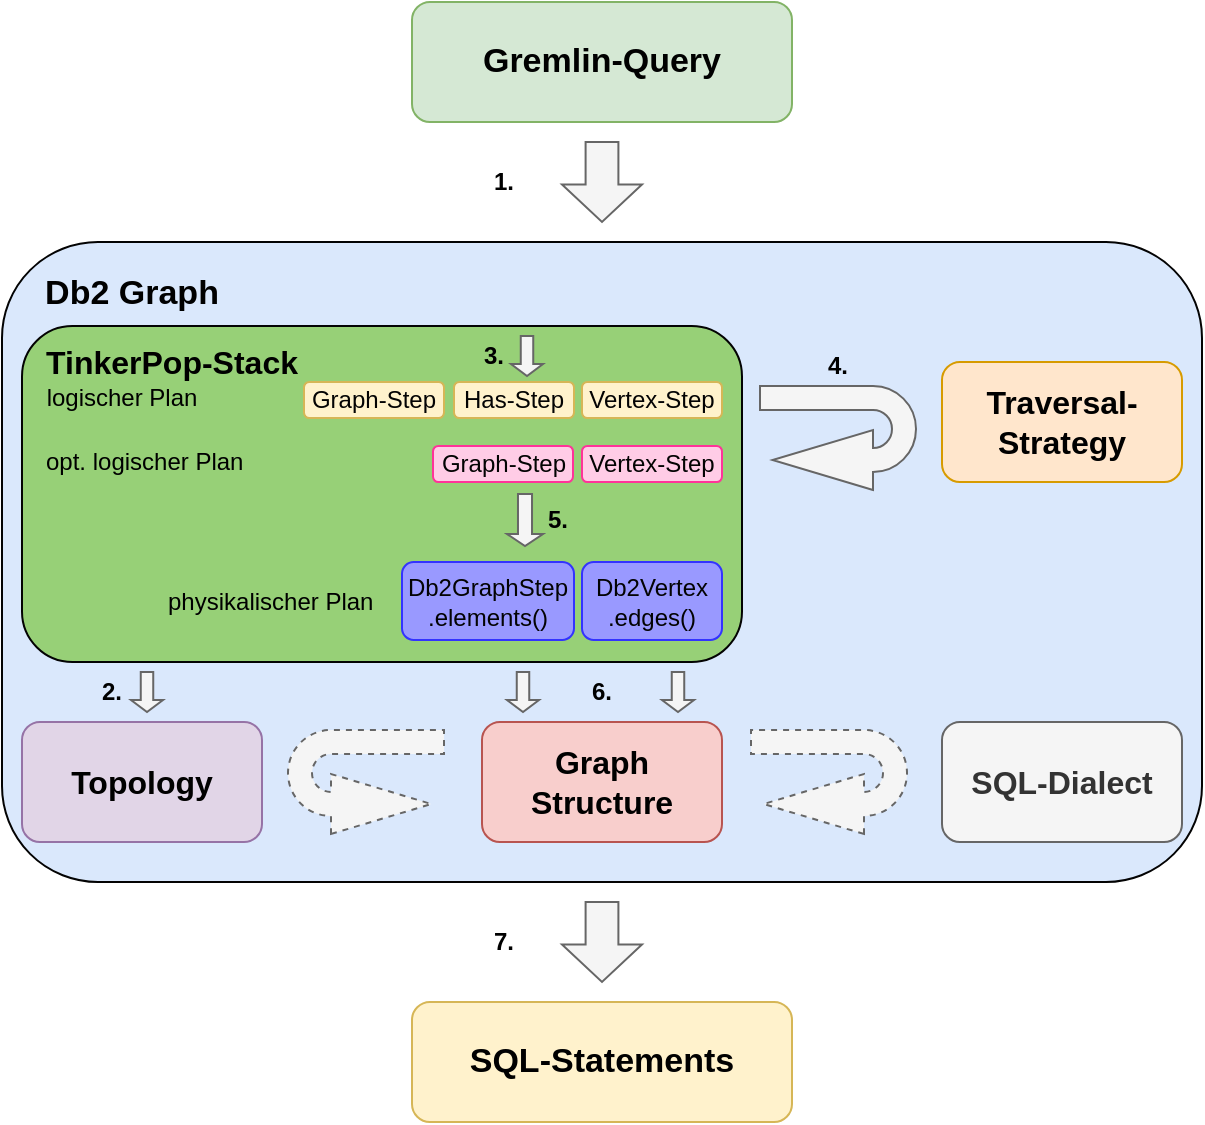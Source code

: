 <mxfile version="14.8.6" type="device"><diagram id="WRdr1DrwJam2WOd68cFt" name="Page-1"><mxGraphModel dx="1030" dy="1719" grid="1" gridSize="10" guides="1" tooltips="1" connect="1" arrows="1" fold="1" page="1" pageScale="1" pageWidth="827" pageHeight="1169" math="0" shadow="0"><root><mxCell id="0"/><mxCell id="1" parent="0"/><mxCell id="Z3lJrSCdsOvw0_0lzGRU-1" value="" style="rounded=1;whiteSpace=wrap;html=1;fillColor=#dae8fc;strokeColor=#030303;" parent="1" vertex="1"><mxGeometry width="600" height="320" as="geometry"/></mxCell><mxCell id="Z3lJrSCdsOvw0_0lzGRU-2" value="&lt;b&gt;&lt;font style=&quot;font-size: 17px&quot;&gt;Db2 Graph&lt;/font&gt;&lt;/b&gt;" style="text;html=1;strokeColor=none;fillColor=none;align=center;verticalAlign=middle;whiteSpace=wrap;rounded=0;" parent="1" vertex="1"><mxGeometry x="20" y="16" width="90" height="20" as="geometry"/></mxCell><mxCell id="Z3lJrSCdsOvw0_0lzGRU-3" value="" style="rounded=1;whiteSpace=wrap;html=1;fillColor=#97D077;strokeColor=#030303;" parent="1" vertex="1"><mxGeometry x="10" y="42" width="360" height="168" as="geometry"/></mxCell><mxCell id="Z3lJrSCdsOvw0_0lzGRU-4" value="&lt;b style=&quot;font-size: 16px&quot;&gt;Topology&lt;/b&gt;" style="rounded=1;whiteSpace=wrap;html=1;strokeColor=#9673a6;fillColor=#e1d5e7;" parent="1" vertex="1"><mxGeometry x="10" y="240" width="120" height="60" as="geometry"/></mxCell><mxCell id="Z3lJrSCdsOvw0_0lzGRU-5" value="&lt;b style=&quot;font-size: 16px&quot;&gt;Graph Structure&lt;/b&gt;&lt;span style=&quot;color: rgba(0 , 0 , 0 , 0) ; font-family: monospace ; font-size: 0px&quot;&gt;%3CmxGraphModel%3E%3Croot%3E%3CmxCell%20id%3D%220%22%2F%3E%3CmxCell%20id%3D%221%22%20parent%3D%220%22%2F%3E%3CmxCell%20id%3D%222%22%20value%3D%22%26lt%3Bb%20style%3D%26quot%3Bfont-size%3A%2016px%26quot%3B%26gt%3BTopology%26lt%3B%2Fb%26gt%3B%22%20style%3D%22rounded%3D1%3BwhiteSpace%3Dwrap%3Bhtml%3D1%3BstrokeColor%3D%23030303%3BfillColor%3D%2397D077%3B%22%20vertex%3D%221%22%20parent%3D%221%22%3E%3CmxGeometry%20x%3D%2210%22%20y%3D%22110%22%20width%3D%22120%22%20height%3D%2260%22%20as%3D%22geometry%22%2F%3E%3C%2FmxCell%3E%3C%2Froot%3E%3C%2FmxGraphModel%3E&lt;/span&gt;" style="rounded=1;whiteSpace=wrap;html=1;strokeColor=#b85450;fillColor=#f8cecc;" parent="1" vertex="1"><mxGeometry x="240" y="240" width="120" height="60" as="geometry"/></mxCell><mxCell id="Z3lJrSCdsOvw0_0lzGRU-6" value="&lt;span style=&quot;font-size: 16px&quot;&gt;&lt;b&gt;SQL-Dialect&lt;/b&gt;&lt;/span&gt;" style="rounded=1;whiteSpace=wrap;html=1;strokeColor=#666666;fillColor=#f5f5f5;fontColor=#333333;" parent="1" vertex="1"><mxGeometry x="470" y="240" width="120" height="60" as="geometry"/></mxCell><mxCell id="Z3lJrSCdsOvw0_0lzGRU-7" value="&lt;span style=&quot;font-size: 16px&quot;&gt;&lt;b&gt;Traversal-Strategy&lt;/b&gt;&lt;/span&gt;" style="rounded=1;whiteSpace=wrap;html=1;strokeColor=#d79b00;fillColor=#ffe6cc;" parent="1" vertex="1"><mxGeometry x="470" y="60" width="120" height="60" as="geometry"/></mxCell><mxCell id="Z3lJrSCdsOvw0_0lzGRU-8" value="&lt;b&gt;&lt;font style=&quot;font-size: 16px&quot;&gt;TinkerPop-Stack&lt;/font&gt;&lt;/b&gt;" style="text;html=1;strokeColor=none;fillColor=none;align=center;verticalAlign=middle;whiteSpace=wrap;rounded=0;" parent="1" vertex="1"><mxGeometry x="20" y="50" width="130" height="20" as="geometry"/></mxCell><mxCell id="Z3lJrSCdsOvw0_0lzGRU-10" value="&lt;font color=&quot;#030303&quot;&gt;Has-Step&lt;/font&gt;" style="rounded=1;whiteSpace=wrap;html=1;fillColor=#fff2cc;strokeColor=#d6b656;" parent="1" vertex="1"><mxGeometry x="226" y="70" width="60" height="18" as="geometry"/></mxCell><mxCell id="Z3lJrSCdsOvw0_0lzGRU-11" value="&lt;font color=&quot;#030303&quot;&gt;Graph-Step&lt;/font&gt;" style="rounded=1;whiteSpace=wrap;html=1;fillColor=#fff2cc;strokeColor=#d6b656;" parent="1" vertex="1"><mxGeometry x="151" y="70" width="70" height="18" as="geometry"/></mxCell><mxCell id="Z3lJrSCdsOvw0_0lzGRU-12" value="&lt;font color=&quot;#030303&quot;&gt;Vertex-Step&lt;/font&gt;" style="rounded=1;whiteSpace=wrap;html=1;fillColor=#fff2cc;strokeColor=#d6b656;" parent="1" vertex="1"><mxGeometry x="290" y="70" width="70" height="18" as="geometry"/></mxCell><mxCell id="Z3lJrSCdsOvw0_0lzGRU-15" style="edgeStyle=orthogonalEdgeStyle;rounded=0;orthogonalLoop=1;jettySize=auto;html=1;exitX=0.5;exitY=1;exitDx=0;exitDy=0;fontColor=#FFFFFF;" parent="1" source="Z3lJrSCdsOvw0_0lzGRU-12" target="Z3lJrSCdsOvw0_0lzGRU-12" edge="1"><mxGeometry relative="1" as="geometry"/></mxCell><mxCell id="Z3lJrSCdsOvw0_0lzGRU-16" value="&lt;font color=&quot;#000000&quot;&gt;logischer Plan&lt;/font&gt;" style="text;html=1;strokeColor=none;fillColor=none;align=center;verticalAlign=middle;whiteSpace=wrap;rounded=0;fontColor=#FFFFFF;" parent="1" vertex="1"><mxGeometry x="20" y="68" width="80" height="20" as="geometry"/></mxCell><mxCell id="Z3lJrSCdsOvw0_0lzGRU-18" value="&lt;font color=&quot;#030303&quot;&gt;Graph-Step&lt;/font&gt;" style="rounded=1;whiteSpace=wrap;html=1;strokeColor=#FF3399;fillColor=#FFCCE6;" parent="1" vertex="1"><mxGeometry x="215.5" y="102" width="70" height="18" as="geometry"/></mxCell><mxCell id="Z3lJrSCdsOvw0_0lzGRU-19" value="&lt;font color=&quot;#030303&quot;&gt;Vertex-Step&lt;/font&gt;" style="rounded=1;whiteSpace=wrap;html=1;fillColor=#FFCCE6;strokeColor=#FF3399;" parent="1" vertex="1"><mxGeometry x="290" y="102" width="70" height="18" as="geometry"/></mxCell><mxCell id="Z3lJrSCdsOvw0_0lzGRU-20" value="&lt;font color=&quot;#000000&quot;&gt;opt. logischer Plan&lt;/font&gt;" style="text;html=1;strokeColor=none;fillColor=none;align=left;verticalAlign=middle;whiteSpace=wrap;rounded=0;fontColor=#FFFFFF;" parent="1" vertex="1"><mxGeometry x="20" y="100" width="110" height="20" as="geometry"/></mxCell><mxCell id="Z3lJrSCdsOvw0_0lzGRU-23" value="" style="html=1;shadow=0;dashed=0;align=center;verticalAlign=middle;shape=mxgraph.arrows2.uTurnArrow;dy=6;arrowHead=30;dx2=50.21;fontColor=#333333;strokeColor=#666666;fillColor=#f5f5f5;rotation=-180;" parent="1" vertex="1"><mxGeometry x="379" y="72" width="78" height="52" as="geometry"/></mxCell><mxCell id="Z3lJrSCdsOvw0_0lzGRU-25" value="&lt;font color=&quot;#030303&quot;&gt;Db2GraphStep&lt;br&gt;.elements()&lt;/font&gt;" style="rounded=1;whiteSpace=wrap;html=1;fillColor=#9999FF;strokeColor=#3333FF;" parent="1" vertex="1"><mxGeometry x="200" y="160" width="86" height="39" as="geometry"/></mxCell><mxCell id="Z3lJrSCdsOvw0_0lzGRU-30" value="&lt;font color=&quot;#030303&quot;&gt;Db2Vertex&lt;br&gt;.edges()&lt;br&gt;&lt;/font&gt;" style="rounded=1;whiteSpace=wrap;html=1;fillColor=#9999FF;strokeColor=#3333FF;" parent="1" vertex="1"><mxGeometry x="290" y="160" width="70" height="39" as="geometry"/></mxCell><mxCell id="Z3lJrSCdsOvw0_0lzGRU-31" value="" style="html=1;shadow=0;dashed=0;align=center;verticalAlign=middle;shape=mxgraph.arrows2.arrow;dy=0.61;dx=6;direction=south;notch=0;fontColor=#333333;strokeColor=#666666;fillColor=#f5f5f5;" parent="1" vertex="1"><mxGeometry x="252.5" y="126" width="18" height="26" as="geometry"/></mxCell><mxCell id="Z3lJrSCdsOvw0_0lzGRU-32" value="" style="html=1;shadow=0;dashed=0;align=center;verticalAlign=middle;shape=mxgraph.arrows2.arrow;dy=0.61;dx=6;direction=south;notch=0;fontColor=#333333;strokeColor=#666666;fillColor=#f5f5f5;" parent="1" vertex="1"><mxGeometry x="64.5" y="215" width="16" height="20" as="geometry"/></mxCell><mxCell id="Z3lJrSCdsOvw0_0lzGRU-33" value="&lt;font color=&quot;#000000&quot;&gt;physikalischer Plan&lt;/font&gt;" style="text;html=1;strokeColor=none;fillColor=none;align=left;verticalAlign=middle;whiteSpace=wrap;rounded=0;fontColor=#FFFFFF;" parent="1" vertex="1"><mxGeometry x="80.5" y="169.5" width="120" height="20" as="geometry"/></mxCell><mxCell id="Z3lJrSCdsOvw0_0lzGRU-36" value="" style="html=1;shadow=0;dashed=0;align=center;verticalAlign=middle;shape=mxgraph.arrows2.arrow;dy=0.61;dx=6;direction=south;notch=0;fontColor=#333333;strokeColor=#666666;fillColor=#f5f5f5;" parent="1" vertex="1"><mxGeometry x="252.5" y="215" width="16" height="20" as="geometry"/></mxCell><mxCell id="Z3lJrSCdsOvw0_0lzGRU-37" value="" style="html=1;shadow=0;dashed=0;align=center;verticalAlign=middle;shape=mxgraph.arrows2.arrow;dy=0.61;dx=6;direction=south;notch=0;fontColor=#333333;strokeColor=#666666;fillColor=#f5f5f5;" parent="1" vertex="1"><mxGeometry x="330" y="215" width="16" height="20" as="geometry"/></mxCell><mxCell id="Z3lJrSCdsOvw0_0lzGRU-39" value="" style="html=1;shadow=0;dashed=1;align=center;verticalAlign=middle;shape=mxgraph.arrows2.uTurnArrow;dy=6;arrowHead=30;dx2=50.21;fontColor=#333333;strokeColor=#666666;fillColor=#f5f5f5;rotation=-180;" parent="1" vertex="1"><mxGeometry x="374.5" y="244" width="78" height="52" as="geometry"/></mxCell><mxCell id="Z3lJrSCdsOvw0_0lzGRU-40" value="" style="html=1;shadow=0;dashed=1;align=center;verticalAlign=middle;shape=mxgraph.arrows2.uTurnArrow;dy=6;arrowHead=30;dx2=50.21;fontColor=#333333;strokeColor=#666666;fillColor=#f5f5f5;rotation=0;flipV=1;" parent="1" vertex="1"><mxGeometry x="143" y="244" width="78" height="52" as="geometry"/></mxCell><mxCell id="Z3lJrSCdsOvw0_0lzGRU-42" value="&lt;font color=&quot;#000000&quot; size=&quot;1&quot;&gt;&lt;b style=&quot;font-size: 17px&quot;&gt;Gremlin-Query&lt;/b&gt;&lt;/font&gt;" style="rounded=1;whiteSpace=wrap;html=1;strokeColor=#82b366;fillColor=#d5e8d4;" parent="1" vertex="1"><mxGeometry x="205" y="-120" width="190" height="60" as="geometry"/></mxCell><mxCell id="Z3lJrSCdsOvw0_0lzGRU-43" value="&lt;span style=&quot;font-size: 17px&quot;&gt;&lt;b&gt;SQL-Statements&lt;/b&gt;&lt;/span&gt;" style="rounded=1;whiteSpace=wrap;html=1;strokeColor=#d6b656;fillColor=#fff2cc;" parent="1" vertex="1"><mxGeometry x="205" y="380" width="190" height="60" as="geometry"/></mxCell><mxCell id="Z3lJrSCdsOvw0_0lzGRU-44" value="" style="html=1;shadow=0;dashed=0;align=center;verticalAlign=middle;shape=mxgraph.arrows2.arrow;dy=0.59;dx=18.71;direction=south;notch=0;fontColor=#333333;strokeColor=#666666;fillColor=#f5f5f5;" parent="1" vertex="1"><mxGeometry x="280" y="330" width="40" height="40" as="geometry"/></mxCell><mxCell id="Z3lJrSCdsOvw0_0lzGRU-45" value="" style="html=1;shadow=0;dashed=0;align=center;verticalAlign=middle;shape=mxgraph.arrows2.arrow;dy=0.59;dx=18.71;direction=south;notch=0;fontColor=#333333;strokeColor=#666666;fillColor=#f5f5f5;" parent="1" vertex="1"><mxGeometry x="280" y="-50" width="40" height="40" as="geometry"/></mxCell><mxCell id="Z3lJrSCdsOvw0_0lzGRU-46" value="&lt;b&gt;1.&lt;/b&gt;" style="text;html=1;strokeColor=none;fillColor=none;align=center;verticalAlign=middle;whiteSpace=wrap;rounded=0;labelBackgroundColor=none;" parent="1" vertex="1"><mxGeometry x="230.5" y="-40" width="40" height="20" as="geometry"/></mxCell><mxCell id="Z3lJrSCdsOvw0_0lzGRU-48" value="&lt;b&gt;2.&lt;/b&gt;" style="text;html=1;strokeColor=none;fillColor=none;align=center;verticalAlign=middle;whiteSpace=wrap;rounded=0;labelBackgroundColor=none;" parent="1" vertex="1"><mxGeometry x="35" y="215" width="40" height="20" as="geometry"/></mxCell><mxCell id="Z3lJrSCdsOvw0_0lzGRU-49" value="&lt;b&gt;3.&lt;/b&gt;" style="text;html=1;strokeColor=none;fillColor=none;align=center;verticalAlign=middle;whiteSpace=wrap;rounded=0;labelBackgroundColor=none;" parent="1" vertex="1"><mxGeometry x="226" y="47" width="40" height="20" as="geometry"/></mxCell><mxCell id="Z3lJrSCdsOvw0_0lzGRU-50" value="" style="html=1;shadow=0;dashed=0;align=center;verticalAlign=middle;shape=mxgraph.arrows2.arrow;dy=0.61;dx=6;direction=south;notch=0;fontColor=#333333;strokeColor=#666666;fillColor=#f5f5f5;" parent="1" vertex="1"><mxGeometry x="254.5" y="47" width="16" height="20" as="geometry"/></mxCell><mxCell id="Z3lJrSCdsOvw0_0lzGRU-51" value="&lt;b&gt;4.&lt;/b&gt;" style="text;html=1;strokeColor=none;fillColor=none;align=center;verticalAlign=middle;whiteSpace=wrap;rounded=0;labelBackgroundColor=none;" parent="1" vertex="1"><mxGeometry x="398" y="52" width="40" height="20" as="geometry"/></mxCell><mxCell id="Z3lJrSCdsOvw0_0lzGRU-52" value="&lt;b&gt;6.&lt;/b&gt;" style="text;html=1;strokeColor=none;fillColor=none;align=center;verticalAlign=middle;whiteSpace=wrap;rounded=0;labelBackgroundColor=none;" parent="1" vertex="1"><mxGeometry x="280" y="215" width="40" height="20" as="geometry"/></mxCell><mxCell id="Z3lJrSCdsOvw0_0lzGRU-53" value="&lt;b&gt;7.&lt;/b&gt;" style="text;html=1;strokeColor=none;fillColor=none;align=center;verticalAlign=middle;whiteSpace=wrap;rounded=0;labelBackgroundColor=none;" parent="1" vertex="1"><mxGeometry x="230.5" y="340" width="40" height="20" as="geometry"/></mxCell><mxCell id="Z3lJrSCdsOvw0_0lzGRU-54" value="&lt;b&gt;5.&lt;/b&gt;" style="text;html=1;strokeColor=none;fillColor=none;align=center;verticalAlign=middle;whiteSpace=wrap;rounded=0;labelBackgroundColor=none;" parent="1" vertex="1"><mxGeometry x="257.5" y="129" width="40" height="20" as="geometry"/></mxCell></root></mxGraphModel></diagram></mxfile>